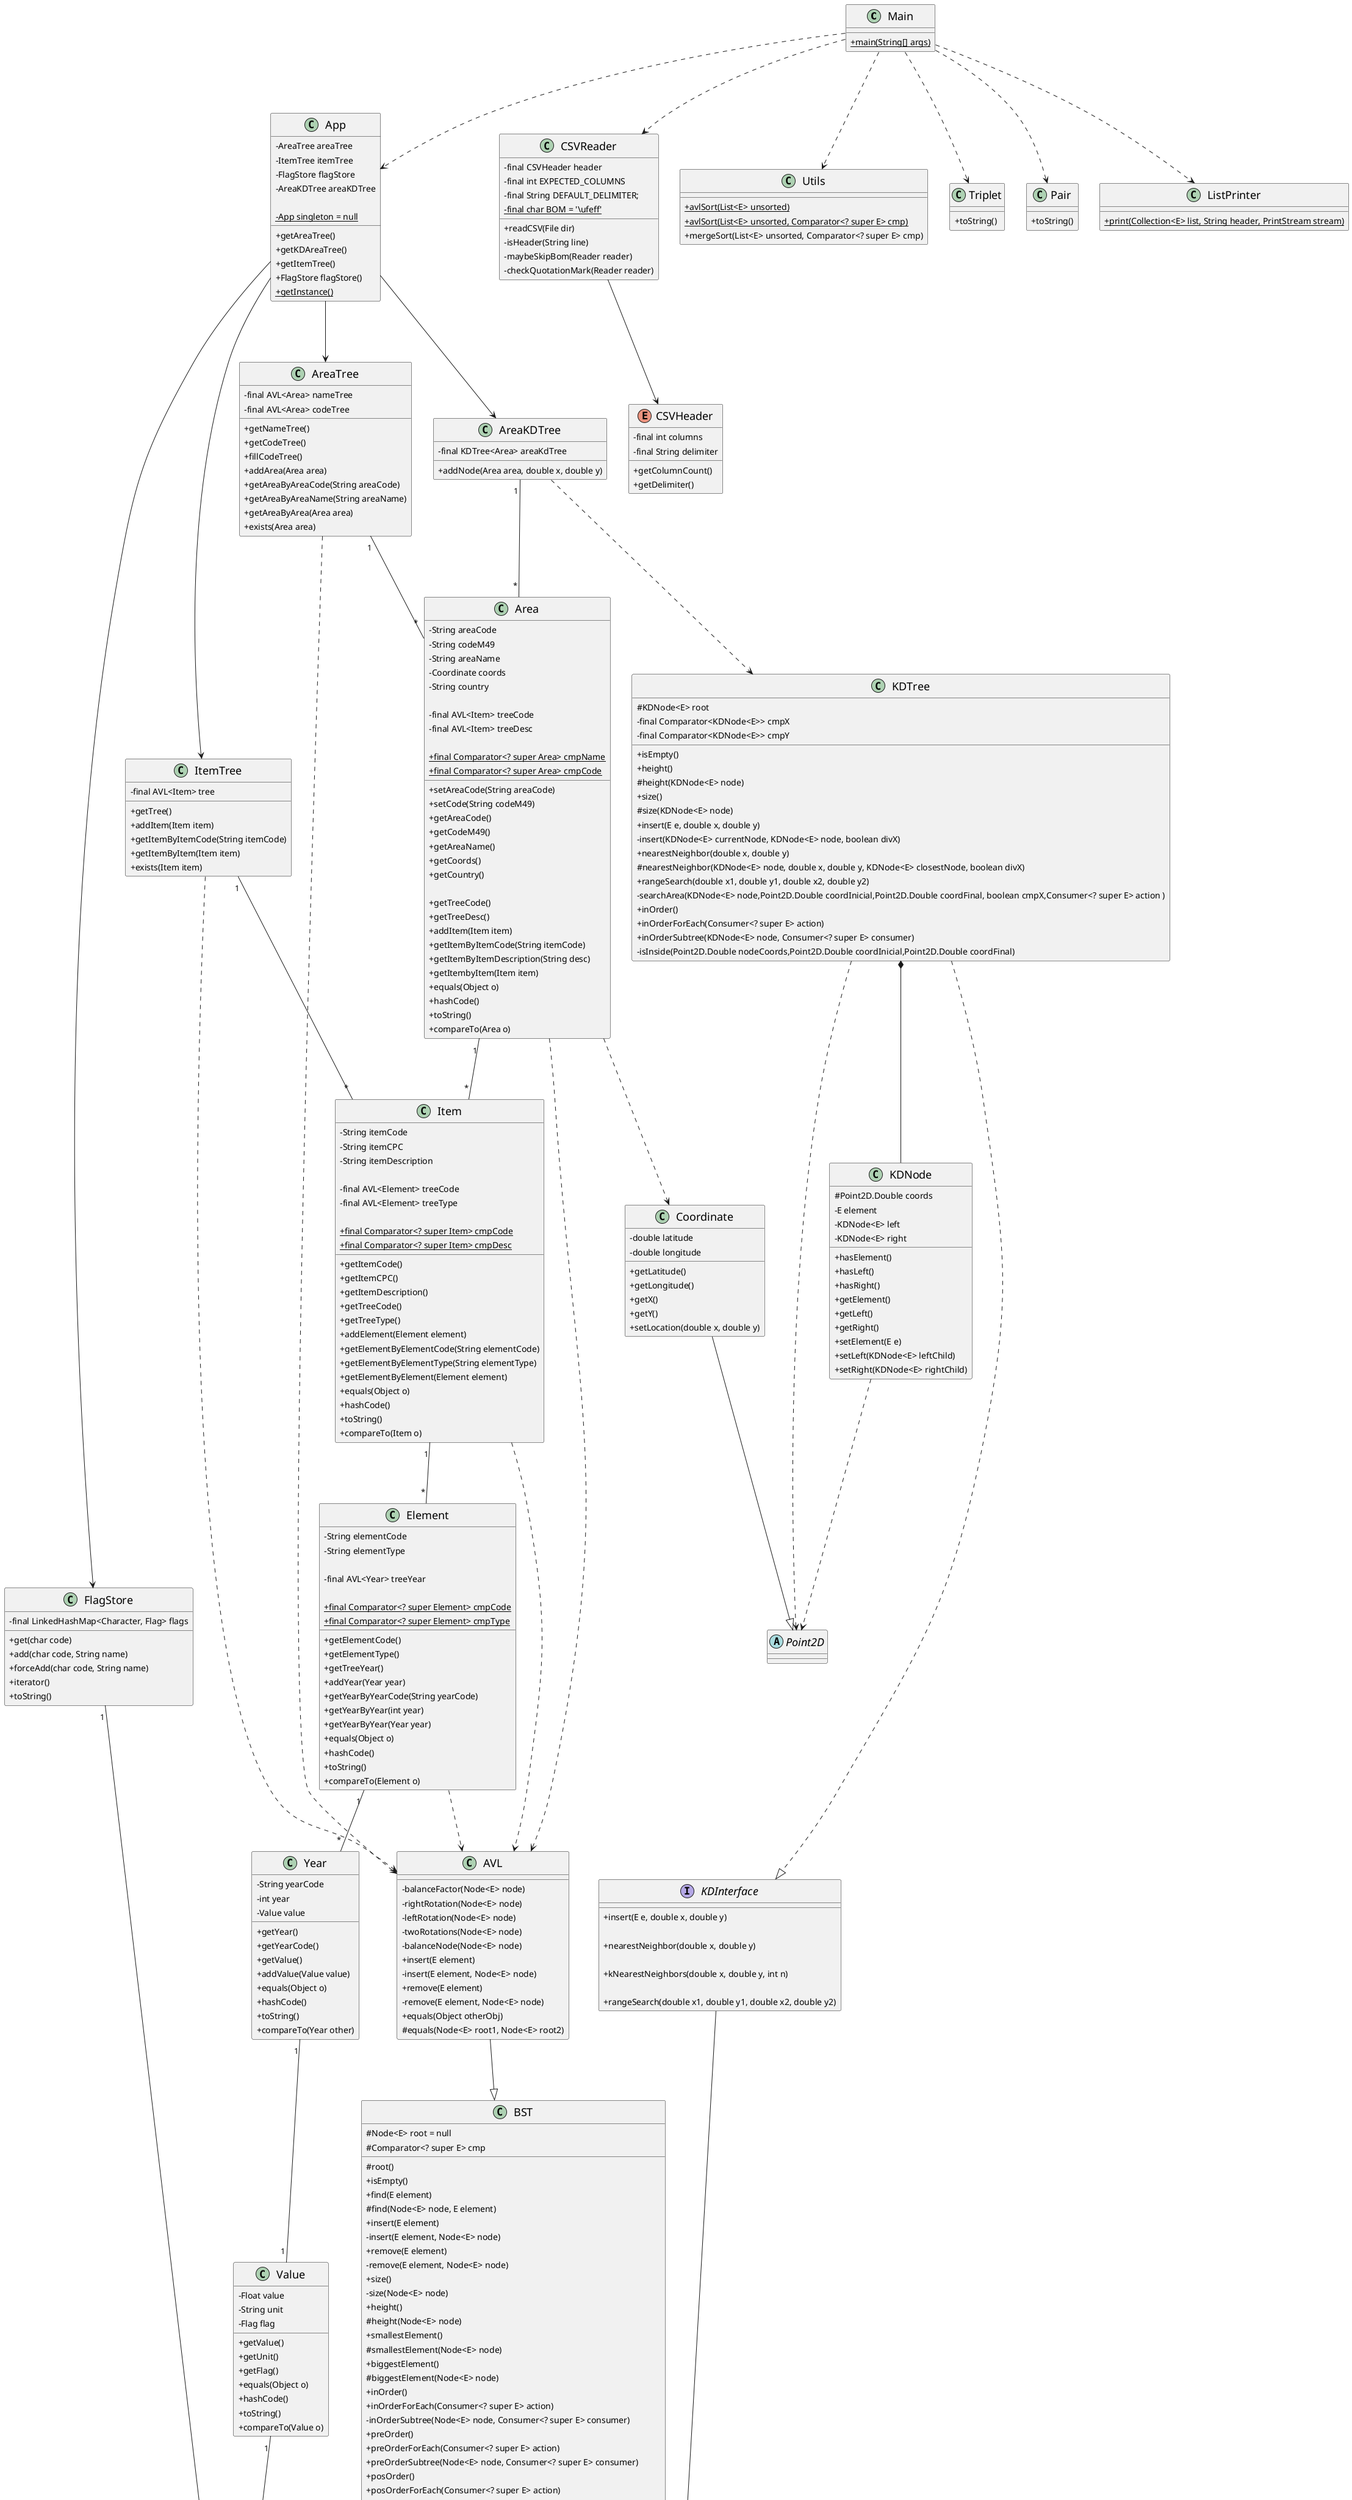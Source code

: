 @startuml
'https://plantuml.com/class-diagram

skinparam classAttributeIconSize 0
skinparam padding 2
skinparam ranksep 100
skinparam classFontSize 18

class Main
{
    +{static}main(String[] args)
}

class App
{
    -AreaTree areaTree
    -ItemTree itemTree
    -FlagStore flagStore
    -AreaKDTree areaKDTree

    +getAreaTree()
    +getKDAreaTree()
    +getItemTree()
    +FlagStore flagStore()
    -{static}App singleton = null
    +{static}getInstance()
}

class Area
{
    -String areaCode
    -String codeM49
    -String areaName
    -Coordinate coords
    -String country

    -final AVL<Item> treeCode
    -final AVL<Item> treeDesc

    +{static}final Comparator<? super Area> cmpName
    +{static}final Comparator<? super Area> cmpCode

    +setAreaCode(String areaCode)
    +setCode(String codeM49)
    +getAreaCode()
    +getCodeM49() 
    +getAreaName() 
    +getCoords()
    +getCountry()

    +getTreeCode()
    +getTreeDesc()
    +addItem(Item item)
    +getItemByItemCode(String itemCode)
    +getItemByItemDescription(String desc)
    +getItembyItem(Item item)
    +equals(Object o)
    +hashCode()
    +toString()
    +compareTo(Area o)
}

class Coordinate
{
    -double latitude
    -double longitude

    +getLatitude()
    +getLongitude()
    +getX()
    +getY()
    +setLocation(double x, double y)
}

class Element
{
    -String elementCode
    -String elementType

    -final AVL<Year> treeYear

    +{static}final Comparator<? super Element> cmpCode
    +{static}final Comparator<? super Element> cmpType

    +getElementCode()
    +getElementType()
    +getTreeYear()
    +addYear(Year year)
    +getYearByYearCode(String yearCode)
    +getYearByYear(int year)
    +getYearByYear(Year year)
    +equals(Object o)
    +hashCode()
    +toString()
    +compareTo(Element o)
}

class Flag
{
    -final Pair<Character, String> pair

    +code()
    +name()
    +equals(Object o)
    +hashCode()
    +toString()
}

class Item
{
    -String itemCode
    -String itemCPC
    -String itemDescription

    -final AVL<Element> treeCode
    -final AVL<Element> treeType

    +{static}final Comparator<? super Item> cmpCode
    +{static}final Comparator<? super Item> cmpDesc

    +getItemCode()
    +getItemCPC()
    +getItemDescription()
    +getTreeCode()
    +getTreeType()
    +addElement(Element element)
    +getElementByElementCode(String elementCode)
    +getElementByElementType(String elementType)
    +getElementByElement(Element element)
    +equals(Object o)
    +hashCode()
    +toString()
    +compareTo(Item o)
}

class Value
{
    -Float value
    -String unit
    -Flag flag

    +getValue() 
    +getUnit() 
    +getFlag()
    +equals(Object o)
    +hashCode()
    +toString()
    +compareTo(Value o)
}

class Year
{
    -String yearCode
    -int year
    -Value value

    +getYear() 
    +getYearCode() 
    +getValue() 
    +addValue(Value value)
    +equals(Object o)
    +hashCode()
    +toString()
    +compareTo(Year other) 
}

enum CSVHeader
{
    -final int columns
    -final String delimiter
    +getColumnCount()
    +getDelimiter()
}

class CSVReader
{
    -final CSVHeader header
    -final int EXPECTED_COLUMNS
    -final String DEFAULT_DELIMITER;
    -{static}final char BOM = '\ufeff'
    +readCSV(File dir)
    -isHeader(String line)
    -maybeSkipBom(Reader reader)
    -checkQuotationMark(Reader reader)
}

class AreaKDTree
{
    -final KDTree<Area> areaKdTree

    +addNode(Area area, double x, double y)
}

class AreaTree 
{
    -final AVL<Area> nameTree
    -final AVL<Area> codeTree 

    +getNameTree()
    +getCodeTree()
    +fillCodeTree()
    +addArea(Area area)
    +getAreaByAreaCode(String areaCode)
    +getAreaByAreaName(String areaName)
    +getAreaByArea(Area area)
    +exists(Area area)   
}

class FlagStore
{
    -final LinkedHashMap<Character, Flag> flags

    +get(char code)
    +add(char code, String name)
    +forceAdd(char code, String name)
    +iterator()
    +toString()
}

class ItemTree
{
    -final AVL<Item> tree

    +getTree()
    +addItem(Item item)
    +getItemByItemCode(String itemCode)
    +getItemByItem(Item item)
    +exists(Item item)
}

class AVL
{
    -balanceFactor(Node<E> node)
    -rightRotation(Node<E> node)
    -leftRotation(Node<E> node)
    -twoRotations(Node<E> node)
    -balanceNode(Node<E> node)
    +insert(E element)
    -insert(E element, Node<E> node)
    +remove(E element)
    -remove(E element, Node<E> node)
    +equals(Object otherObj)
    #equals(Node<E> root1, Node<E> root2)
}

class BST
{
    #Node<E> root = null
    #Comparator<? super E> cmp

    #root()
    +isEmpty()
    +find(E element)
    #find(Node<E> node, E element)
    +insert(E element)
    -insert(E element, Node<E> node)
    +remove(E element)
    -remove(E element, Node<E> node)
    +size()
    -size(Node<E> node)
    +height()
    #height(Node<E> node)
    +smallestElement()
    #smallestElement(Node<E> node)
    +biggestElement()
    #biggestElement(Node<E> node)
    +inOrder()
    +inOrderForEach(Consumer<? super E> action)
    -inOrderSubtree(Node<E> node, Consumer<? super E> consumer)
    +preOrder()
    +preOrderForEach(Consumer<? super E> action)
    +preOrderSubtree(Node<E> node, Consumer<? super E> consumer)
    +posOrder()
    +posOrderForEach(Consumer<? super E> action)
    -posOrderSubtree(Node<E> node, Consumer<? super E> consumer)
    +nodesByLevel()
    -processBstByLevel(Node<E> node, Map<Integer,List<E>> result, int level)
    +toString()
    -toStringRec(Node<E> root, int level, StringBuilder sb)
    +iterator()
    +forEach(Consumer<? super E> action)
}

class Node
{
    -E element        
    -Node<E> left
    -Node<E> right

     +hasElement()
     +hasLeft()
     +hasRight()
     +getElement() 
     +getLeft() 
     +getRight()
     +setElement(E e)
     +setLeft(Node<E> leftChild)
     +setRight(Node<E> rightChild)
     +isLeaf()
}

interface BSTInterface
{
    +isEmpty()
    +insert(E element)
    +remove(E element)

    +size()
    +height()

    +smallestElement()
    +inOrder()
    +preOrder()
    +posOrder()
    +nodesByLevel()
}

interface KDInterface
{
    +insert(E e, double x, double y)

    +nearestNeighbor(double x, double y)

    +kNearestNeighbors(double x, double y, int n)

    +rangeSearch(double x1, double y1, double x2, double y2)
}

class KDTree
{
    #KDNode<E> root
    -final Comparator<KDNode<E>> cmpX
    -final Comparator<KDNode<E>> cmpY
    +isEmpty()
    +height()
    #height(KDNode<E> node)
    +size()
    #size(KDNode<E> node)
    +insert(E e, double x, double y)
    -insert(KDNode<E> currentNode, KDNode<E> node, boolean divX)
    +nearestNeighbor(double x, double y)
    #nearestNeighbor(KDNode<E> node, double x, double y, KDNode<E> closestNode, boolean divX)
    +rangeSearch(double x1, double y1, double x2, double y2)
    -searchArea(KDNode<E> node,Point2D.Double coordInicial,Point2D.Double coordFinal, boolean cmpX,Consumer<? super E> action ) 
    +inOrder()
    +inOrderForEach(Consumer<? super E> action)
    +inOrderSubtree(KDNode<E> node, Consumer<? super E> consumer)
    -isInside(Point2D.Double nodeCoords,Point2D.Double coordInicial,Point2D.Double coordFinal)

}

class KDNode
{
    #Point2D.Double coords
    -E element
    -KDNode<E> left
    -KDNode<E> right

    +hasElement()
    +hasLeft()
    +hasRight()
    +getElement() 
    +getLeft() 
    +getRight()
    +setElement(E e)
    +setLeft(KDNode<E> leftChild)
    +setRight(KDNode<E> rightChild)
}

class Utils
{
    +{static} avlSort(List<E> unsorted)
    +{static} avlSort(List<E> unsorted, Comparator<? super E> cmp)
    +mergeSort(List<E> unsorted, Comparator<? super E> cmp)
}

abstract class Point2D
{
}

class Triplet
{
    +toString()
}

class Pair
{
    +toString()
}

class ListPrinter
{
    +{static} print(Collection<E> list, String header, PrintStream stream)
}


Main ..> App
Main ..> Utils
Main ..> CSVReader
Main ..> Triplet
Main ..> Pair
Main ..> ListPrinter
CSVReader --> CSVHeader


App --> AreaTree
App --> ItemTree
App --> FlagStore
App --> AreaKDTree

AreaTree "1" -- "*" Area
AreaTree ..> AVL

Area "1" -- "*" Item
Area ..> AVL

Item "1" -- "*" Element
Item ..> AVL

Element "1" -- "*" Year
Element ..> AVL

Year "1" -- "1" Value 

Value "1" -- "1" Flag

FlagStore "1" -- "*" Flag

ItemTree "1" -- "*" Item
ItemTree ..> AVL

AreaKDTree "1" -- "*" Area
AreaKDTree ..> KDTree

AVL --|> BST
BST ..|> BSTInterface
KDInterface --|> BSTInterface
KDTree ..|> KDInterface


BST *-- Node
KDTree *-- KDNode

Area ..> Coordinate

KDNode ..> Point2D
KDTree ..> Point2D

Coordinate --|> Point2D


@enduml